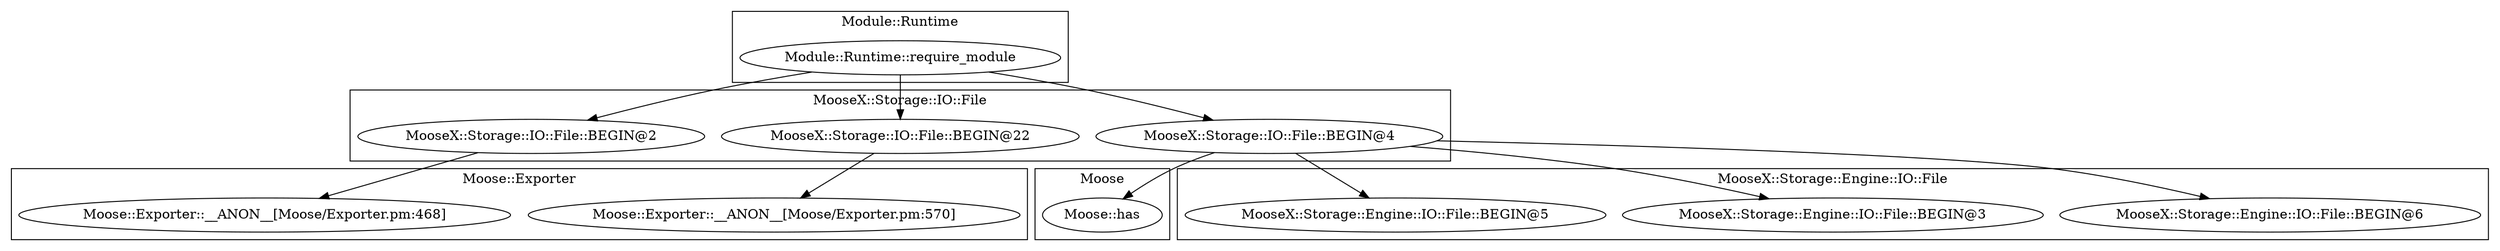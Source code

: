 digraph {
graph [overlap=false]
subgraph cluster_Moose_Exporter {
	label="Moose::Exporter";
	"Moose::Exporter::__ANON__[Moose/Exporter.pm:570]";
	"Moose::Exporter::__ANON__[Moose/Exporter.pm:468]";
}
subgraph cluster_Moose {
	label="Moose";
	"Moose::has";
}
subgraph cluster_MooseX_Storage_IO_File {
	label="MooseX::Storage::IO::File";
	"MooseX::Storage::IO::File::BEGIN@22";
	"MooseX::Storage::IO::File::BEGIN@4";
	"MooseX::Storage::IO::File::BEGIN@2";
}
subgraph cluster_Module_Runtime {
	label="Module::Runtime";
	"Module::Runtime::require_module";
}
subgraph cluster_MooseX_Storage_Engine_IO_File {
	label="MooseX::Storage::Engine::IO::File";
	"MooseX::Storage::Engine::IO::File::BEGIN@6";
	"MooseX::Storage::Engine::IO::File::BEGIN@3";
	"MooseX::Storage::Engine::IO::File::BEGIN@5";
}
"MooseX::Storage::IO::File::BEGIN@4" -> "MooseX::Storage::Engine::IO::File::BEGIN@5";
"MooseX::Storage::IO::File::BEGIN@4" -> "MooseX::Storage::Engine::IO::File::BEGIN@6";
"Module::Runtime::require_module" -> "MooseX::Storage::IO::File::BEGIN@2";
"MooseX::Storage::IO::File::BEGIN@22" -> "Moose::Exporter::__ANON__[Moose/Exporter.pm:570]";
"Module::Runtime::require_module" -> "MooseX::Storage::IO::File::BEGIN@4";
"MooseX::Storage::IO::File::BEGIN@4" -> "Moose::has";
"Module::Runtime::require_module" -> "MooseX::Storage::IO::File::BEGIN@22";
"MooseX::Storage::IO::File::BEGIN@2" -> "Moose::Exporter::__ANON__[Moose/Exporter.pm:468]";
"MooseX::Storage::IO::File::BEGIN@4" -> "MooseX::Storage::Engine::IO::File::BEGIN@3";
}
